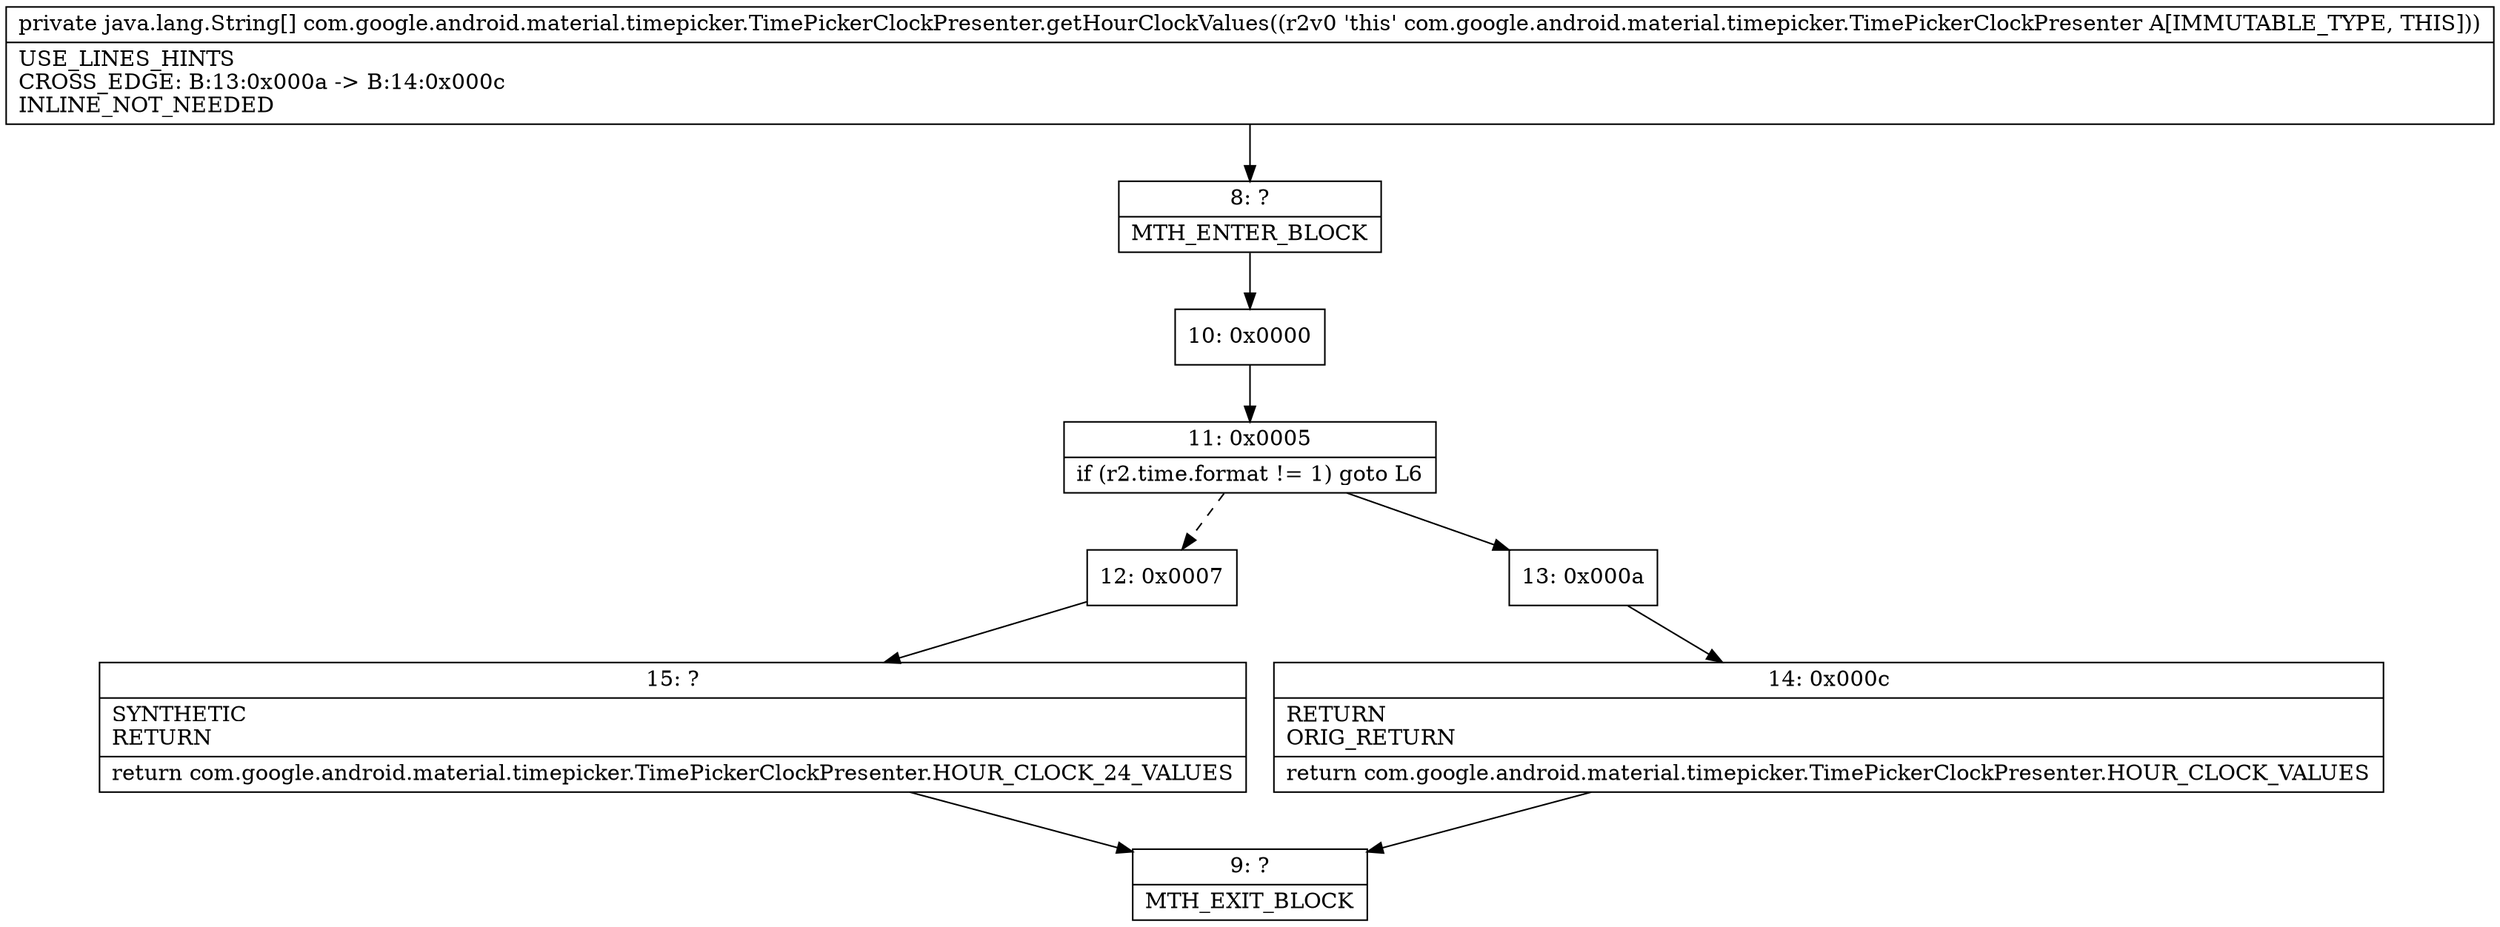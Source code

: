 digraph "CFG forcom.google.android.material.timepicker.TimePickerClockPresenter.getHourClockValues()[Ljava\/lang\/String;" {
Node_8 [shape=record,label="{8\:\ ?|MTH_ENTER_BLOCK\l}"];
Node_10 [shape=record,label="{10\:\ 0x0000}"];
Node_11 [shape=record,label="{11\:\ 0x0005|if (r2.time.format != 1) goto L6\l}"];
Node_12 [shape=record,label="{12\:\ 0x0007}"];
Node_15 [shape=record,label="{15\:\ ?|SYNTHETIC\lRETURN\l|return com.google.android.material.timepicker.TimePickerClockPresenter.HOUR_CLOCK_24_VALUES\l}"];
Node_9 [shape=record,label="{9\:\ ?|MTH_EXIT_BLOCK\l}"];
Node_13 [shape=record,label="{13\:\ 0x000a}"];
Node_14 [shape=record,label="{14\:\ 0x000c|RETURN\lORIG_RETURN\l|return com.google.android.material.timepicker.TimePickerClockPresenter.HOUR_CLOCK_VALUES\l}"];
MethodNode[shape=record,label="{private java.lang.String[] com.google.android.material.timepicker.TimePickerClockPresenter.getHourClockValues((r2v0 'this' com.google.android.material.timepicker.TimePickerClockPresenter A[IMMUTABLE_TYPE, THIS]))  | USE_LINES_HINTS\lCROSS_EDGE: B:13:0x000a \-\> B:14:0x000c\lINLINE_NOT_NEEDED\l}"];
MethodNode -> Node_8;Node_8 -> Node_10;
Node_10 -> Node_11;
Node_11 -> Node_12[style=dashed];
Node_11 -> Node_13;
Node_12 -> Node_15;
Node_15 -> Node_9;
Node_13 -> Node_14;
Node_14 -> Node_9;
}


